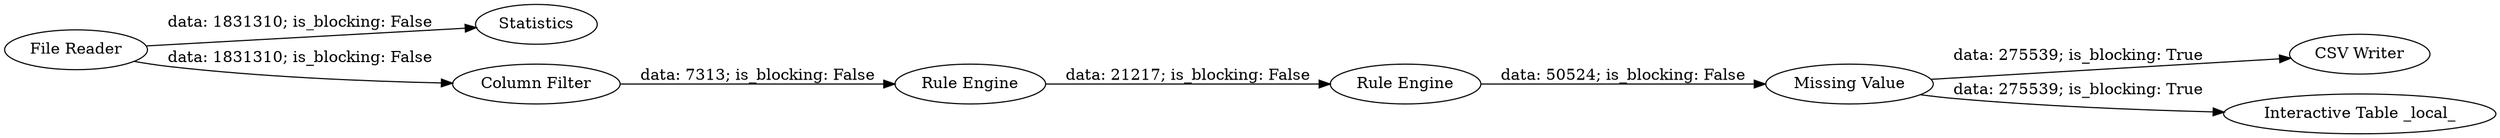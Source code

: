 digraph {
	"5840630051202052035_20" [label="Rule Engine"]
	"5840630051202052035_13" [label="Missing Value"]
	"5840630051202052035_1" [label="File Reader"]
	"5840630051202052035_9" [label=Statistics]
	"5840630051202052035_22" [label="CSV Writer"]
	"5840630051202052035_19" [label="Rule Engine"]
	"5840630051202052035_7" [label="Interactive Table _local_"]
	"5840630051202052035_12" [label="Column Filter"]
	"5840630051202052035_1" -> "5840630051202052035_12" [label="data: 1831310; is_blocking: False"]
	"5840630051202052035_12" -> "5840630051202052035_19" [label="data: 7313; is_blocking: False"]
	"5840630051202052035_13" -> "5840630051202052035_22" [label="data: 275539; is_blocking: True"]
	"5840630051202052035_20" -> "5840630051202052035_13" [label="data: 50524; is_blocking: False"]
	"5840630051202052035_19" -> "5840630051202052035_20" [label="data: 21217; is_blocking: False"]
	"5840630051202052035_1" -> "5840630051202052035_9" [label="data: 1831310; is_blocking: False"]
	"5840630051202052035_13" -> "5840630051202052035_7" [label="data: 275539; is_blocking: True"]
	rankdir=LR
}
